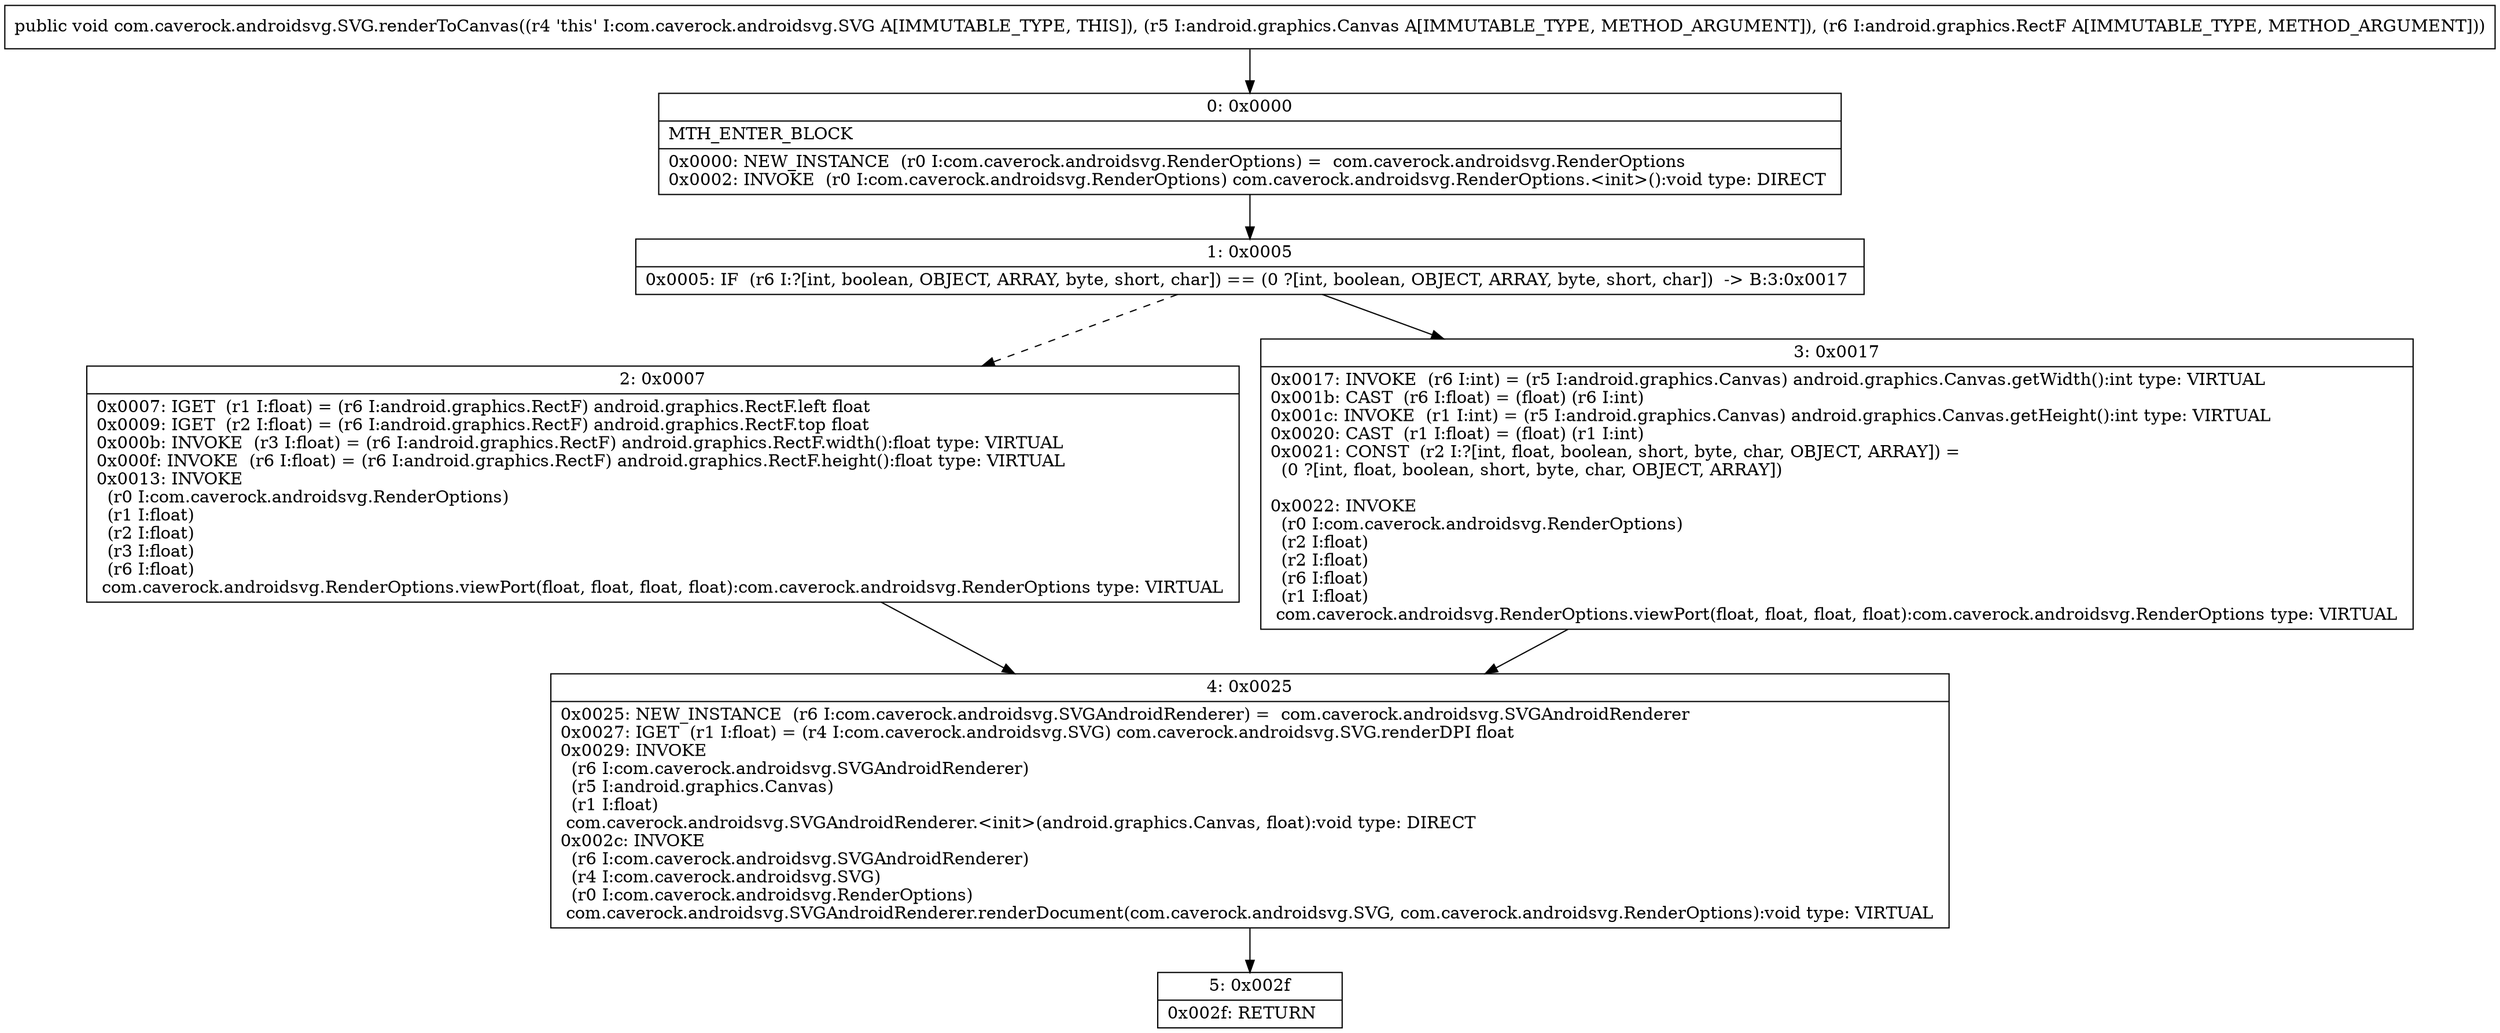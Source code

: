 digraph "CFG forcom.caverock.androidsvg.SVG.renderToCanvas(Landroid\/graphics\/Canvas;Landroid\/graphics\/RectF;)V" {
Node_0 [shape=record,label="{0\:\ 0x0000|MTH_ENTER_BLOCK\l|0x0000: NEW_INSTANCE  (r0 I:com.caverock.androidsvg.RenderOptions) =  com.caverock.androidsvg.RenderOptions \l0x0002: INVOKE  (r0 I:com.caverock.androidsvg.RenderOptions) com.caverock.androidsvg.RenderOptions.\<init\>():void type: DIRECT \l}"];
Node_1 [shape=record,label="{1\:\ 0x0005|0x0005: IF  (r6 I:?[int, boolean, OBJECT, ARRAY, byte, short, char]) == (0 ?[int, boolean, OBJECT, ARRAY, byte, short, char])  \-\> B:3:0x0017 \l}"];
Node_2 [shape=record,label="{2\:\ 0x0007|0x0007: IGET  (r1 I:float) = (r6 I:android.graphics.RectF) android.graphics.RectF.left float \l0x0009: IGET  (r2 I:float) = (r6 I:android.graphics.RectF) android.graphics.RectF.top float \l0x000b: INVOKE  (r3 I:float) = (r6 I:android.graphics.RectF) android.graphics.RectF.width():float type: VIRTUAL \l0x000f: INVOKE  (r6 I:float) = (r6 I:android.graphics.RectF) android.graphics.RectF.height():float type: VIRTUAL \l0x0013: INVOKE  \l  (r0 I:com.caverock.androidsvg.RenderOptions)\l  (r1 I:float)\l  (r2 I:float)\l  (r3 I:float)\l  (r6 I:float)\l com.caverock.androidsvg.RenderOptions.viewPort(float, float, float, float):com.caverock.androidsvg.RenderOptions type: VIRTUAL \l}"];
Node_3 [shape=record,label="{3\:\ 0x0017|0x0017: INVOKE  (r6 I:int) = (r5 I:android.graphics.Canvas) android.graphics.Canvas.getWidth():int type: VIRTUAL \l0x001b: CAST  (r6 I:float) = (float) (r6 I:int) \l0x001c: INVOKE  (r1 I:int) = (r5 I:android.graphics.Canvas) android.graphics.Canvas.getHeight():int type: VIRTUAL \l0x0020: CAST  (r1 I:float) = (float) (r1 I:int) \l0x0021: CONST  (r2 I:?[int, float, boolean, short, byte, char, OBJECT, ARRAY]) = \l  (0 ?[int, float, boolean, short, byte, char, OBJECT, ARRAY])\l \l0x0022: INVOKE  \l  (r0 I:com.caverock.androidsvg.RenderOptions)\l  (r2 I:float)\l  (r2 I:float)\l  (r6 I:float)\l  (r1 I:float)\l com.caverock.androidsvg.RenderOptions.viewPort(float, float, float, float):com.caverock.androidsvg.RenderOptions type: VIRTUAL \l}"];
Node_4 [shape=record,label="{4\:\ 0x0025|0x0025: NEW_INSTANCE  (r6 I:com.caverock.androidsvg.SVGAndroidRenderer) =  com.caverock.androidsvg.SVGAndroidRenderer \l0x0027: IGET  (r1 I:float) = (r4 I:com.caverock.androidsvg.SVG) com.caverock.androidsvg.SVG.renderDPI float \l0x0029: INVOKE  \l  (r6 I:com.caverock.androidsvg.SVGAndroidRenderer)\l  (r5 I:android.graphics.Canvas)\l  (r1 I:float)\l com.caverock.androidsvg.SVGAndroidRenderer.\<init\>(android.graphics.Canvas, float):void type: DIRECT \l0x002c: INVOKE  \l  (r6 I:com.caverock.androidsvg.SVGAndroidRenderer)\l  (r4 I:com.caverock.androidsvg.SVG)\l  (r0 I:com.caverock.androidsvg.RenderOptions)\l com.caverock.androidsvg.SVGAndroidRenderer.renderDocument(com.caverock.androidsvg.SVG, com.caverock.androidsvg.RenderOptions):void type: VIRTUAL \l}"];
Node_5 [shape=record,label="{5\:\ 0x002f|0x002f: RETURN   \l}"];
MethodNode[shape=record,label="{public void com.caverock.androidsvg.SVG.renderToCanvas((r4 'this' I:com.caverock.androidsvg.SVG A[IMMUTABLE_TYPE, THIS]), (r5 I:android.graphics.Canvas A[IMMUTABLE_TYPE, METHOD_ARGUMENT]), (r6 I:android.graphics.RectF A[IMMUTABLE_TYPE, METHOD_ARGUMENT])) }"];
MethodNode -> Node_0;
Node_0 -> Node_1;
Node_1 -> Node_2[style=dashed];
Node_1 -> Node_3;
Node_2 -> Node_4;
Node_3 -> Node_4;
Node_4 -> Node_5;
}


